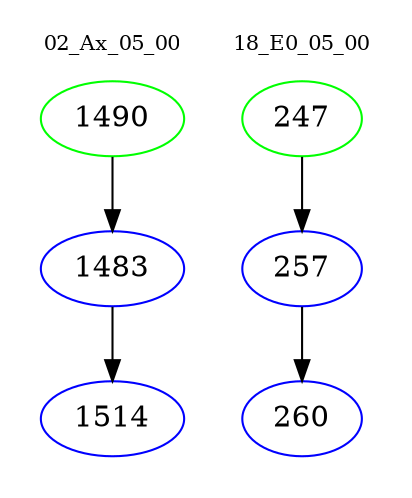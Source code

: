 digraph{
subgraph cluster_0 {
color = white
label = "02_Ax_05_00";
fontsize=10;
T0_1490 [label="1490", color="green"]
T0_1490 -> T0_1483 [color="black"]
T0_1483 [label="1483", color="blue"]
T0_1483 -> T0_1514 [color="black"]
T0_1514 [label="1514", color="blue"]
}
subgraph cluster_1 {
color = white
label = "18_E0_05_00";
fontsize=10;
T1_247 [label="247", color="green"]
T1_247 -> T1_257 [color="black"]
T1_257 [label="257", color="blue"]
T1_257 -> T1_260 [color="black"]
T1_260 [label="260", color="blue"]
}
}
